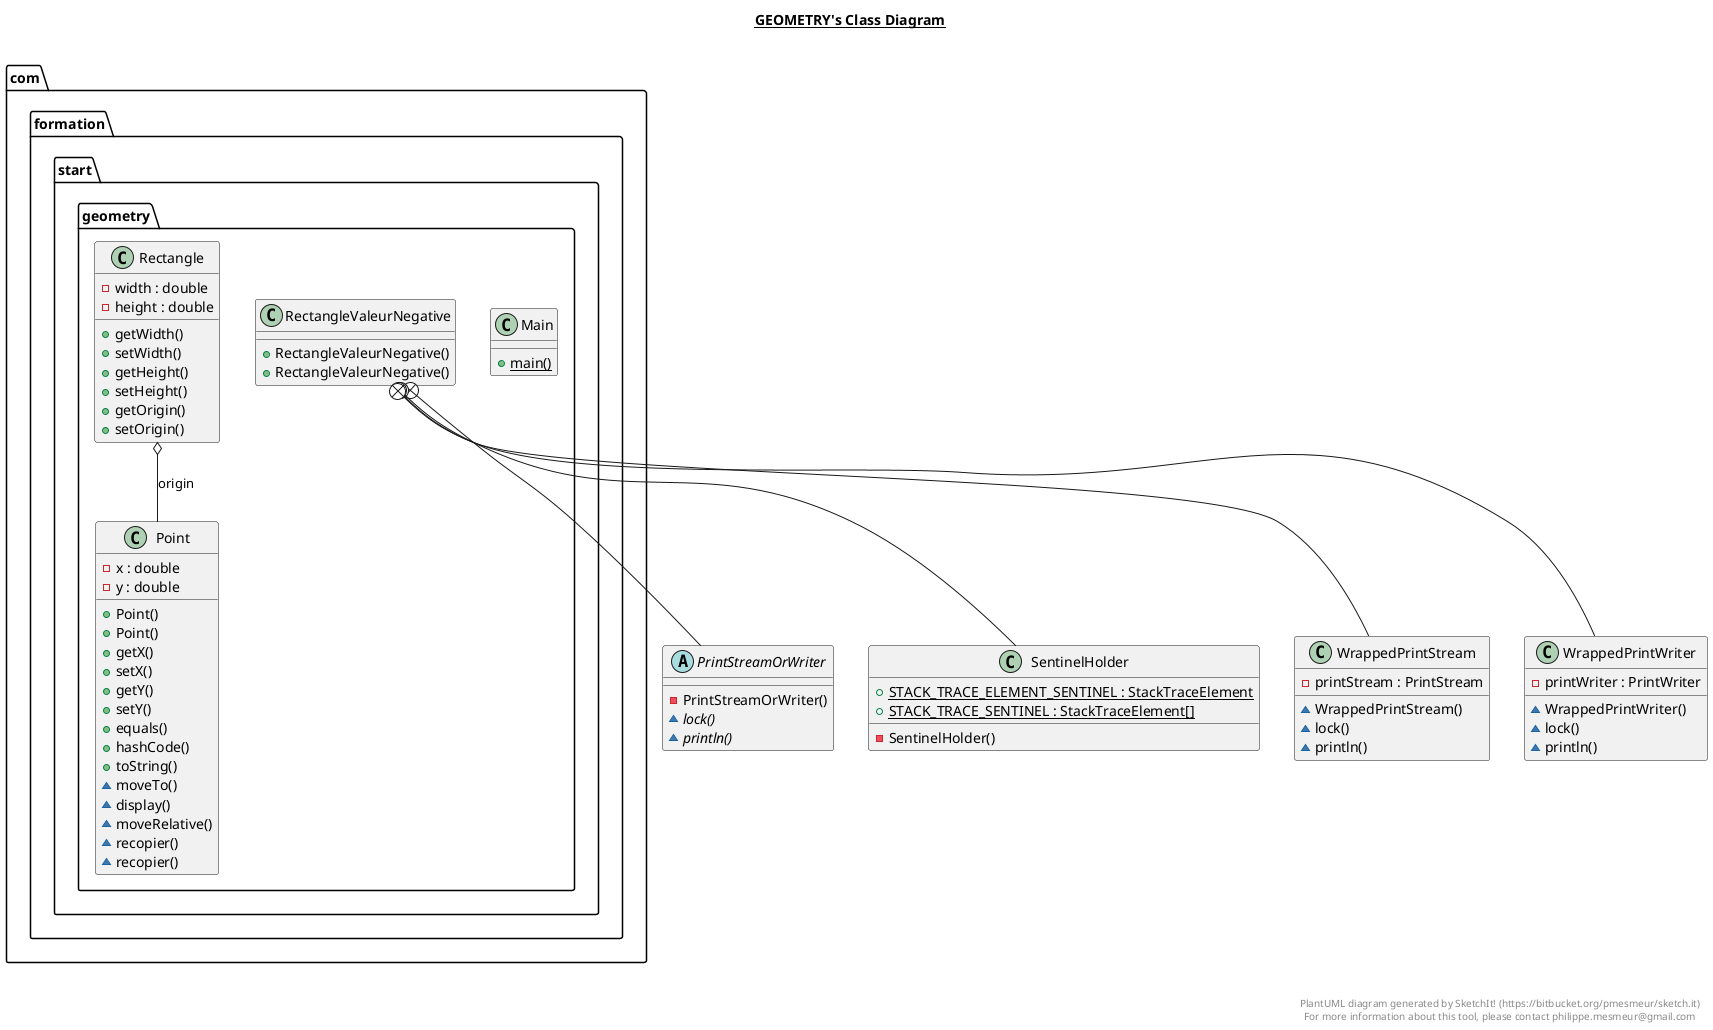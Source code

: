 @startuml

title __GEOMETRY's Class Diagram__\n

  package com.formation.start {
    package com.formation.start.geometry {
      class Main {
          {static} + main()
      }
    }
  }
  

  package com.formation.start {
    package com.formation.start.geometry {
      class Point {
          - x : double
          - y : double
          + Point()
          + Point()
          + getX()
          + setX()
          + getY()
          + setY()
          + equals()
          + hashCode()
          + toString()
          ~ moveTo()
          ~ display()
          ~ moveRelative()
          ~ recopier()
          ~ recopier()
      }
    }
  }
  

  package com.formation.start {
    package com.formation.start.geometry {
      class Rectangle {
          - width : double
          - height : double
          + getWidth()
          + setWidth()
          + getHeight()
          + setHeight()
          + getOrigin()
          + setOrigin()
      }
    }
  }
  

  package com.formation.start {
    package com.formation.start.geometry {
      class RectangleValeurNegative {
          + RectangleValeurNegative()
          + RectangleValeurNegative()
      }
    }
  }
  

  abstract class PrintStreamOrWriter {
      - PrintStreamOrWriter()
      {abstract} ~ lock()
      {abstract} ~ println()
  }
  

  class SentinelHolder {
      {static} + STACK_TRACE_ELEMENT_SENTINEL : StackTraceElement
      {static} + STACK_TRACE_SENTINEL : StackTraceElement[]
      - SentinelHolder()
  }
  

  class WrappedPrintStream {
      - printStream : PrintStream
      ~ WrappedPrintStream()
      ~ lock()
      ~ println()
  }
  

  class WrappedPrintWriter {
      - printWriter : PrintWriter
      ~ WrappedPrintWriter()
      ~ lock()
      ~ println()
  }
  

  Rectangle o-- Point : origin
  RectangleValeurNegative +-down- PrintStreamOrWriter
  RectangleValeurNegative +-down- SentinelHolder
  RectangleValeurNegative +-down- WrappedPrintStream
  RectangleValeurNegative +-down- WrappedPrintWriter


right footer


PlantUML diagram generated by SketchIt! (https://bitbucket.org/pmesmeur/sketch.it)
For more information about this tool, please contact philippe.mesmeur@gmail.com
endfooter

@enduml
